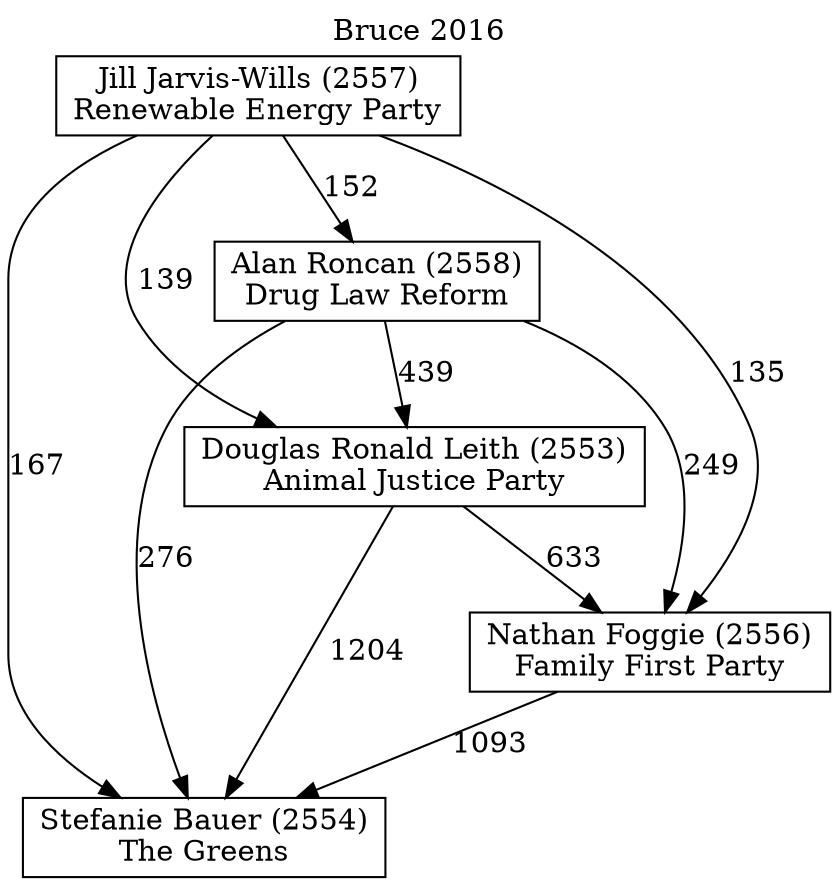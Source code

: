// House preference flow
digraph "Stefanie Bauer (2554)_Bruce_2016" {
	graph [label="Bruce 2016" labelloc=t mclimit=10]
	node [shape=box]
	"Jill Jarvis-Wills (2557)" [label="Jill Jarvis-Wills (2557)
Renewable Energy Party"]
	"Nathan Foggie (2556)" [label="Nathan Foggie (2556)
Family First Party"]
	"Stefanie Bauer (2554)" [label="Stefanie Bauer (2554)
The Greens"]
	"Alan Roncan (2558)" [label="Alan Roncan (2558)
Drug Law Reform"]
	"Douglas Ronald Leith (2553)" [label="Douglas Ronald Leith (2553)
Animal Justice Party"]
	"Douglas Ronald Leith (2553)" -> "Nathan Foggie (2556)" [label=633]
	"Jill Jarvis-Wills (2557)" -> "Nathan Foggie (2556)" [label=135]
	"Nathan Foggie (2556)" -> "Stefanie Bauer (2554)" [label=1093]
	"Jill Jarvis-Wills (2557)" -> "Alan Roncan (2558)" [label=152]
	"Alan Roncan (2558)" -> "Douglas Ronald Leith (2553)" [label=439]
	"Douglas Ronald Leith (2553)" -> "Stefanie Bauer (2554)" [label=1204]
	"Jill Jarvis-Wills (2557)" -> "Douglas Ronald Leith (2553)" [label=139]
	"Alan Roncan (2558)" -> "Stefanie Bauer (2554)" [label=276]
	"Jill Jarvis-Wills (2557)" -> "Stefanie Bauer (2554)" [label=167]
	"Alan Roncan (2558)" -> "Nathan Foggie (2556)" [label=249]
}
